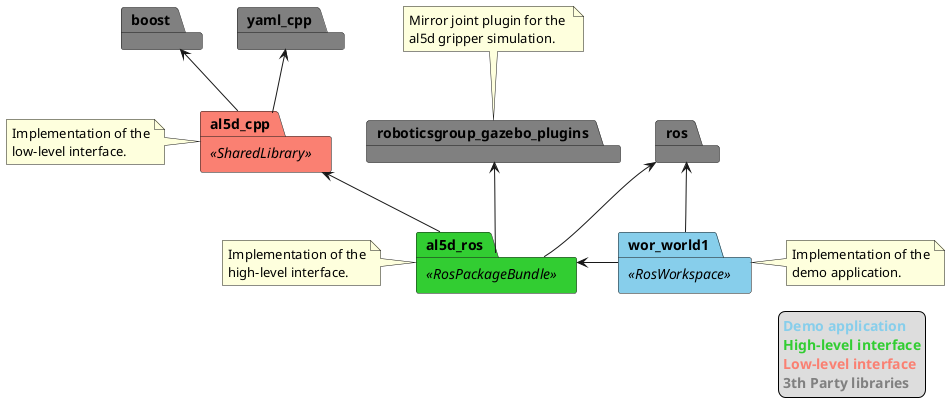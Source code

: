 @startuml

package al5d_cpp <<SharedLibrary>> #Salmon
package al5d_ros <<RosPackageBundle>> #LimeGreen
package ros #Gray
package boost #Gray
package yaml_cpp#Gray
package roboticsgroup_gazebo_plugins#Gray
package wor_world1 <<RosWorkspace>> #SkyBlue

al5d_cpp <-- al5d_ros
boost <-- al5d_cpp
yaml_cpp <-- al5d_cpp
ros <-- al5d_ros
ros <-- wor_world1
al5d_ros <- wor_world1
roboticsgroup_gazebo_plugins <-- al5d_ros

note left of al5d_cpp : Implementation of the\nlow-level interface.
note left of al5d_ros : Implementation of the\nhigh-level interface.
note right of wor_world1 : Implementation of the\ndemo application.
note top of roboticsgroup_gazebo_plugins : Mirror joint plugin for the \nal5d gripper simulation.

legend right
  <b><color:SkyBlue>Demo application</color></b>
  <b><color:LimeGreen>High-level interface</color></b>
  <b><color:Salmon>Low-level interface</color></b>
  <b><color:Gray>3th Party libraries</color></b>
endlegend

@enduml
